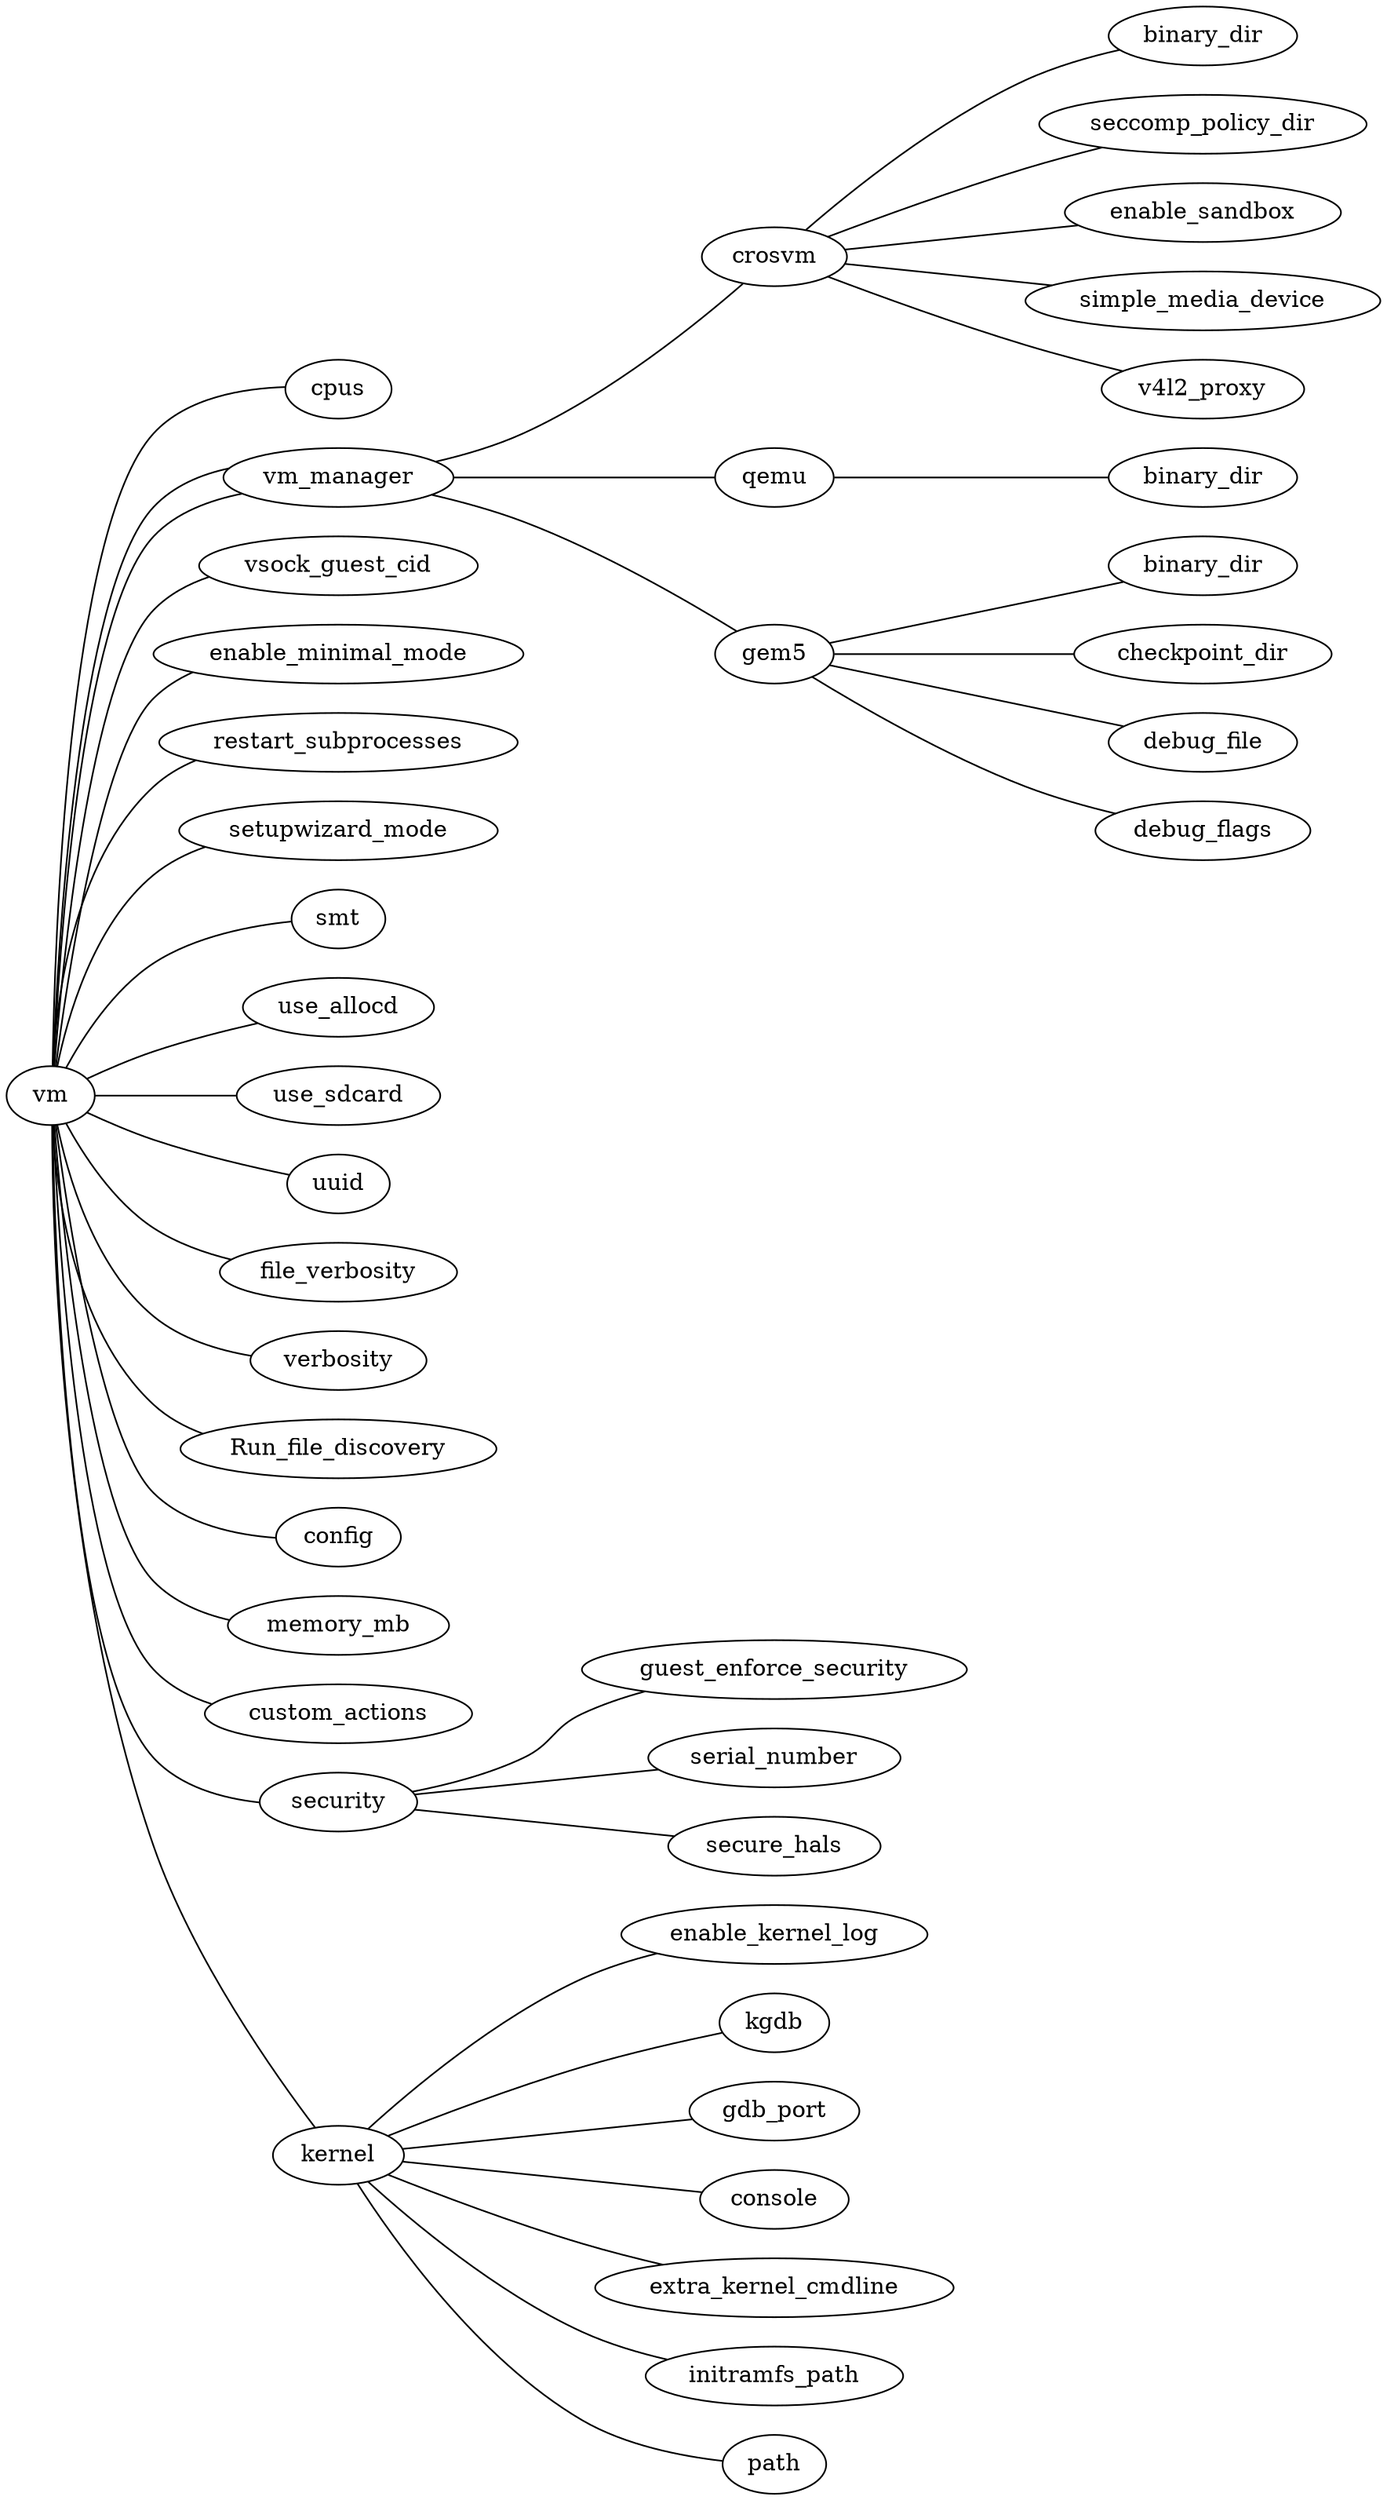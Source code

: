 graph {
  rankdir=LR
    vm--cpus
    vm--vm_manager
    vm--vsock_guest_cid
    vm--enable_minimal_mode
    vm--restart_subprocesses
    vm--setupwizard_mode
    vm--smt
    vm--use_allocd
    vm--use_sdcard
    vm--uuid
    vm--file_verbosity
    vm--verbosity
    vm--Run_file_discovery
    vm--config
    vm--memory_mb
    vm--custom_actions
    vm--vm_manager
        crosvm_binary_dir [label = "binary_dir"]
        qemu_binary_dir [label = "binary_dir"]
        gem5_binary_dir [label = "binary_dir"]

        vm_manager--crosvm
            crosvm--crosvm_binary_dir
            crosvm--seccomp_policy_dir
            crosvm--enable_sandbox
            crosvm--simple_media_device
            crosvm--v4l2_proxy
        vm_manager--qemu
            qemu--qemu_binary_dir
        vm_manager--gem5
            gem5--gem5_binary_dir
            gem5--checkpoint_dir
            gem5--debug_file
            gem5--debug_flags
    vm--security
        security--guest_enforce_security
        security--serial_number
        security--secure_hals
    vm--kernel
        kernel--enable_kernel_log
        kernel--kgdb
        kernel--gdb_port
        kernel--console
        kernel--extra_kernel_cmdline
        kernel--initramfs_path
        kernel--path
}